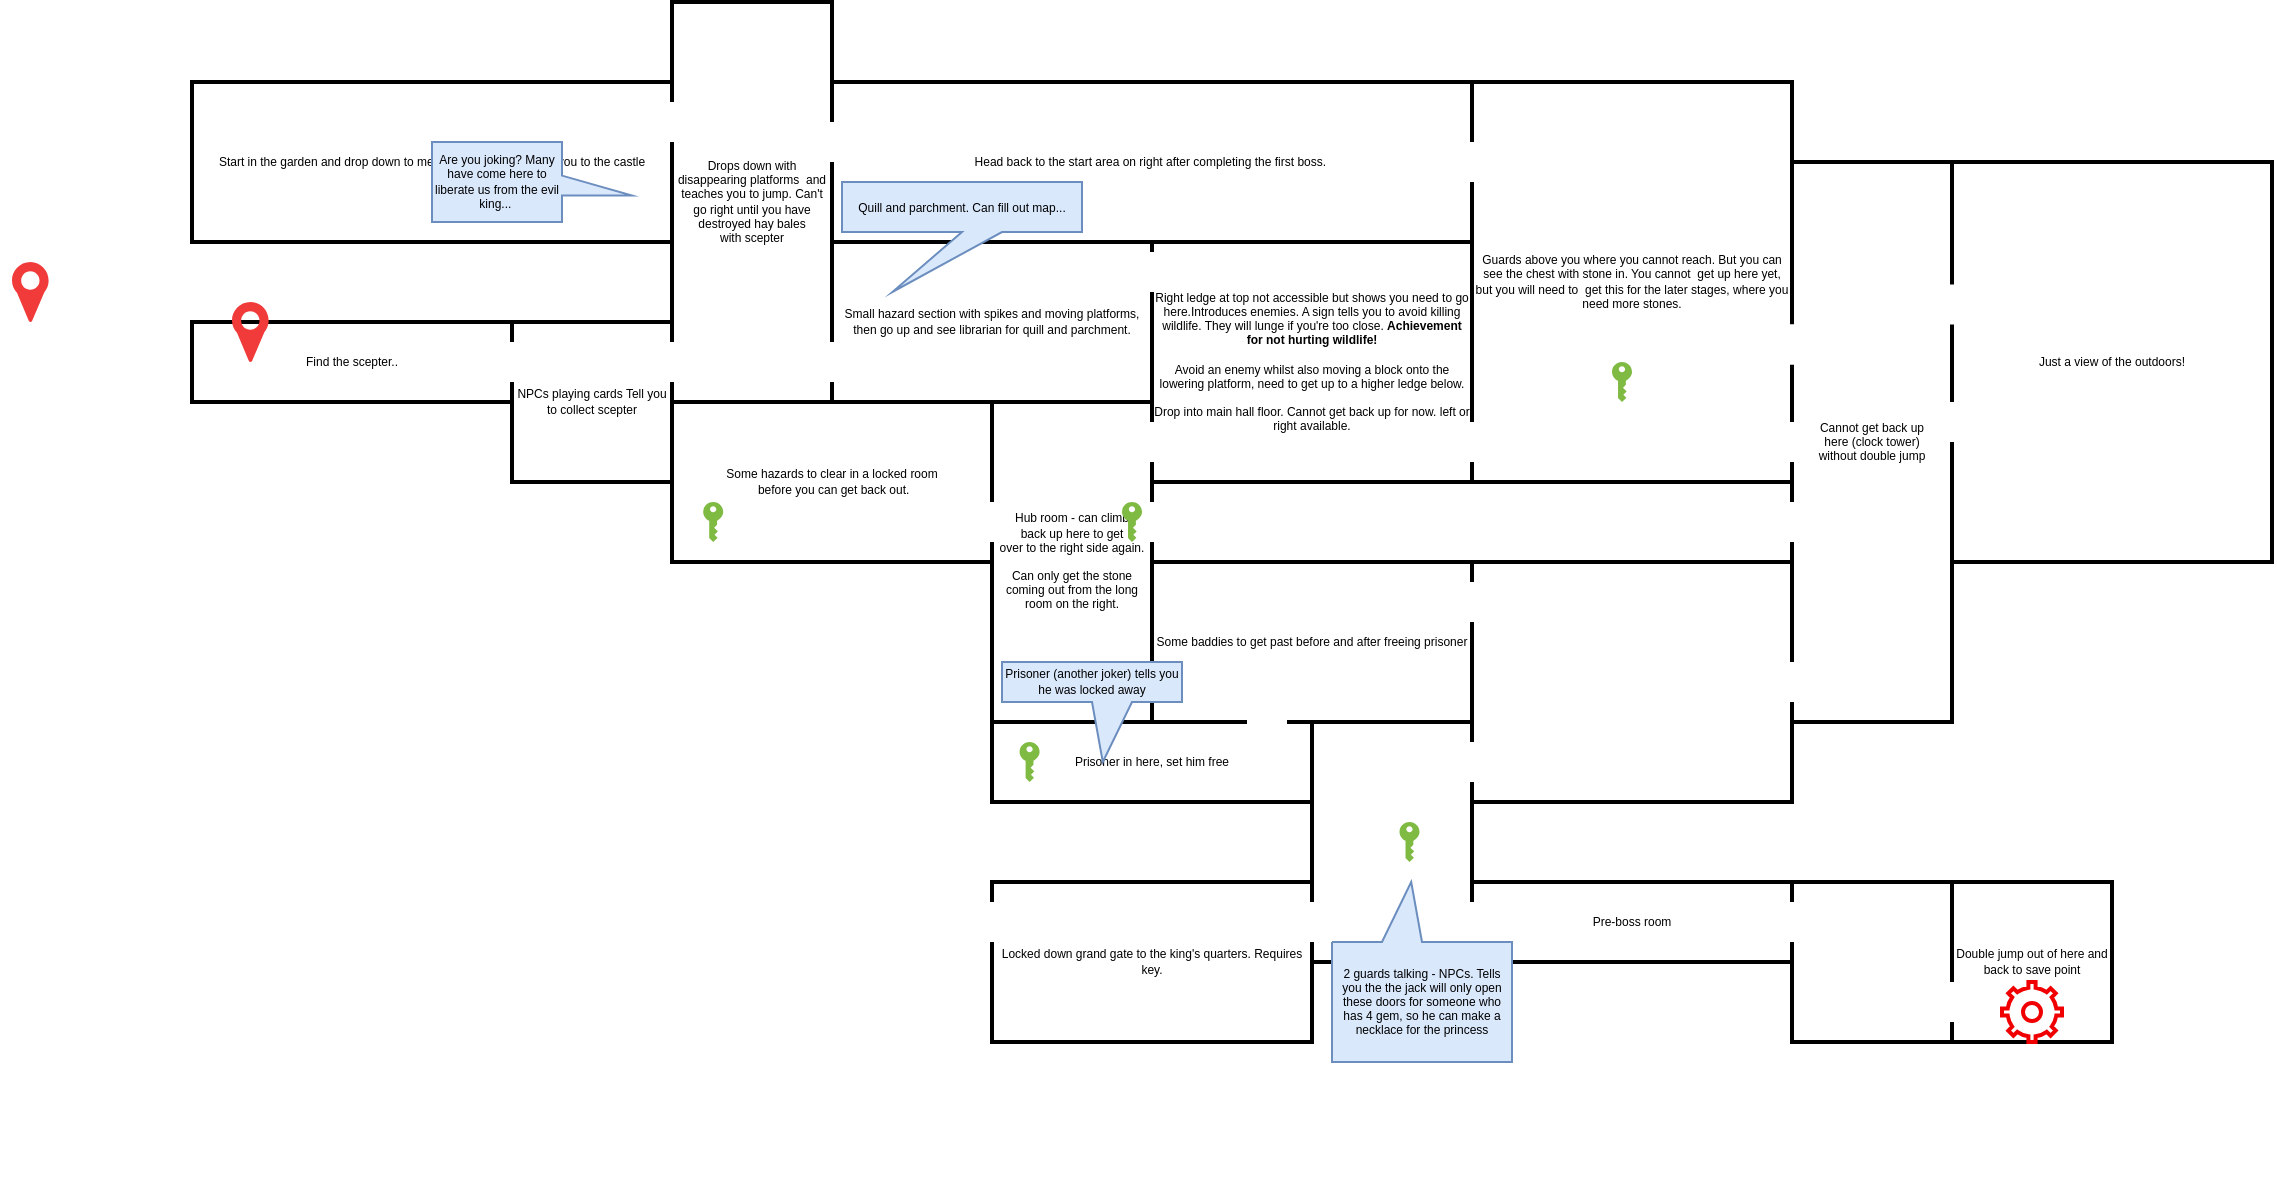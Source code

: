 <mxfile version="21.6.5" type="device">
  <diagram name="Page-1" id="COZsLiTFWlAw7Cb328M1">
    <mxGraphModel dx="788" dy="1532" grid="1" gridSize="10" guides="1" tooltips="1" connect="1" arrows="1" fold="1" page="1" pageScale="1" pageWidth="850" pageHeight="1100" math="0" shadow="0">
      <root>
        <mxCell id="0" />
        <mxCell id="1" parent="0" />
        <mxCell id="JAE_Y_S4S6SOr2ER0JII-104" value="Hub room - can climb&lt;br&gt;back up here to get &lt;br&gt;over to the right side again.&lt;br&gt;&lt;br&gt;Can only get the stone coming out from the long room on the right." style="rounded=0;whiteSpace=wrap;html=1;strokeWidth=2;fontSize=6;" vertex="1" parent="1">
          <mxGeometry x="520" width="80" height="160" as="geometry" />
        </mxCell>
        <mxCell id="f0apDLEI2_ZGEqgrLke3-17" value="" style="sketch=0;html=1;aspect=fixed;strokeColor=none;shadow=0;fillColor=#f13b3b;verticalAlign=top;labelPosition=center;verticalLabelPosition=bottom;shape=mxgraph.gcp2.maps_api" parent="1" vertex="1">
          <mxGeometry x="30" y="-70" width="18.3" height="30" as="geometry" />
        </mxCell>
        <mxCell id="f0apDLEI2_ZGEqgrLke3-18" value="" style="shape=image;html=1;verticalAlign=top;verticalLabelPosition=bottom;labelBackgroundColor=#ffffff;imageAspect=0;aspect=fixed;image=https://cdn1.iconfinder.com/data/icons/unicons-line-vol-5/24/save-128.png;imageBackground=none;" parent="1" vertex="1">
          <mxGeometry x="24.15" y="-30" width="30" height="30" as="geometry" />
        </mxCell>
        <mxCell id="f0apDLEI2_ZGEqgrLke3-37" value="" style="rounded=0;whiteSpace=wrap;html=1;strokeColor=none;" parent="1" vertex="1">
          <mxGeometry x="290" y="240" width="20" height="20" as="geometry" />
        </mxCell>
        <mxCell id="f0apDLEI2_ZGEqgrLke3-38" value="" style="rounded=0;whiteSpace=wrap;html=1;strokeColor=none;" parent="1" vertex="1">
          <mxGeometry x="120" y="250" width="20" height="20" as="geometry" />
        </mxCell>
        <mxCell id="f0apDLEI2_ZGEqgrLke3-39" value="" style="rounded=0;whiteSpace=wrap;html=1;strokeColor=none;" parent="1" vertex="1">
          <mxGeometry x="200" y="370" width="20" height="20" as="geometry" />
        </mxCell>
        <mxCell id="f0apDLEI2_ZGEqgrLke3-41" value="" style="rounded=0;whiteSpace=wrap;html=1;strokeColor=none;" parent="1" vertex="1">
          <mxGeometry x="120" y="370" width="20" height="20" as="geometry" />
        </mxCell>
        <mxCell id="f0apDLEI2_ZGEqgrLke3-47" value="" style="rounded=0;whiteSpace=wrap;html=1;strokeColor=none;" parent="1" vertex="1">
          <mxGeometry x="360" y="325" width="20" height="20" as="geometry" />
        </mxCell>
        <mxCell id="f0apDLEI2_ZGEqgrLke3-149" value="" style="rounded=0;whiteSpace=wrap;html=1;strokeColor=none;" parent="1" vertex="1">
          <mxGeometry x="760" y="341.25" width="20" height="20" as="geometry" />
        </mxCell>
        <mxCell id="f0apDLEI2_ZGEqgrLke3-151" value="" style="rounded=0;whiteSpace=wrap;html=1;strokeColor=none;" parent="1" vertex="1">
          <mxGeometry x="680" y="361.25" width="20" height="20" as="geometry" />
        </mxCell>
        <mxCell id="f0apDLEI2_ZGEqgrLke3-184" value="" style="rounded=0;whiteSpace=wrap;html=1;strokeColor=none;" parent="1" vertex="1">
          <mxGeometry x="520" y="280" width="20" height="20" as="geometry" />
        </mxCell>
        <mxCell id="f0apDLEI2_ZGEqgrLke3-185" value="" style="rounded=0;whiteSpace=wrap;html=1;strokeColor=none;" parent="1" vertex="1">
          <mxGeometry x="200" y="260" width="20" height="20" as="geometry" />
        </mxCell>
        <mxCell id="JAE_Y_S4S6SOr2ER0JII-1" value="&lt;font style=&quot;font-size: 6px;&quot;&gt;Start in the garden and drop down to meet NPC who welcomes you to the castle&lt;/font&gt;" style="rounded=0;whiteSpace=wrap;html=1;strokeWidth=2;fontSize=6;" vertex="1" parent="1">
          <mxGeometry x="120" y="-160" width="240" height="80" as="geometry" />
        </mxCell>
        <mxCell id="JAE_Y_S4S6SOr2ER0JII-2" value="&lt;font style=&quot;font-size: 6px;&quot;&gt;Drops down with disappearing platforms&amp;nbsp; and teaches you to jump. Can&#39;t go right until you have destroyed hay bales with&amp;nbsp;&lt;/font&gt;scepter" style="rounded=0;whiteSpace=wrap;html=1;strokeWidth=2;fontSize=6;" vertex="1" parent="1">
          <mxGeometry x="360" y="-200" width="80" height="200" as="geometry" />
        </mxCell>
        <mxCell id="JAE_Y_S4S6SOr2ER0JII-3" value="" style="rounded=0;whiteSpace=wrap;html=1;strokeColor=none;" vertex="1" parent="1">
          <mxGeometry x="350" y="-150" width="20" height="20" as="geometry" />
        </mxCell>
        <mxCell id="JAE_Y_S4S6SOr2ER0JII-4" value="" style="rounded=0;whiteSpace=wrap;html=1;strokeColor=none;" vertex="1" parent="1">
          <mxGeometry x="430" y="-30" width="20" height="20" as="geometry" />
        </mxCell>
        <mxCell id="JAE_Y_S4S6SOr2ER0JII-5" value="" style="rounded=0;whiteSpace=wrap;html=1;strokeColor=none;" vertex="1" parent="1">
          <mxGeometry x="350" y="-30" width="20" height="20" as="geometry" />
        </mxCell>
        <mxCell id="JAE_Y_S4S6SOr2ER0JII-6" value="" style="rounded=0;whiteSpace=wrap;html=1;strokeColor=none;" vertex="1" parent="1">
          <mxGeometry x="430" y="-140" width="20" height="20" as="geometry" />
        </mxCell>
        <mxCell id="JAE_Y_S4S6SOr2ER0JII-7" value="Are you joking? Many have come here to liberate us from the evil king...&amp;nbsp;" style="shape=callout;whiteSpace=wrap;html=1;perimeter=calloutPerimeter;position2=0.33;fillColor=#dae8fc;strokeColor=#6c8ebf;fontSize=6;base=10;direction=north;size=35;position=0.33;" vertex="1" parent="1">
          <mxGeometry x="240" y="-130" width="100" height="40" as="geometry" />
        </mxCell>
        <mxCell id="JAE_Y_S4S6SOr2ER0JII-8" value="&lt;font style=&quot;font-size: 6px;&quot;&gt;NPCs playing cards Tell you to collect scepter&lt;/font&gt;" style="rounded=0;whiteSpace=wrap;html=1;strokeWidth=2;fontSize=6;" vertex="1" parent="1">
          <mxGeometry x="280" y="-40" width="80" height="80" as="geometry" />
        </mxCell>
        <mxCell id="JAE_Y_S4S6SOr2ER0JII-9" value="&lt;font style=&quot;font-size: 6px;&quot;&gt;Find the scepter..&lt;/font&gt;" style="rounded=0;whiteSpace=wrap;html=1;strokeWidth=2;fontSize=6;" vertex="1" parent="1">
          <mxGeometry x="120" y="-40" width="160" height="40" as="geometry" />
        </mxCell>
        <mxCell id="JAE_Y_S4S6SOr2ER0JII-10" value="" style="sketch=0;html=1;aspect=fixed;strokeColor=none;shadow=0;fillColor=#f13b3b;verticalAlign=top;labelPosition=center;verticalLabelPosition=bottom;shape=mxgraph.gcp2.maps_api" vertex="1" parent="1">
          <mxGeometry x="140" y="-50" width="18.3" height="30" as="geometry" />
        </mxCell>
        <mxCell id="JAE_Y_S4S6SOr2ER0JII-11" value="" style="shape=image;html=1;verticalAlign=top;verticalLabelPosition=bottom;labelBackgroundColor=#ffffff;imageAspect=0;aspect=fixed;image=https://cdn1.iconfinder.com/data/icons/unicons-line-vol-5/24/save-128.png;imageBackground=none;" vertex="1" parent="1">
          <mxGeometry x="305" y="-38.75" width="30" height="30" as="geometry" />
        </mxCell>
        <mxCell id="JAE_Y_S4S6SOr2ER0JII-12" value="" style="rounded=0;whiteSpace=wrap;html=1;strokeColor=none;" vertex="1" parent="1">
          <mxGeometry x="350" y="-30" width="20" height="20" as="geometry" />
        </mxCell>
        <mxCell id="JAE_Y_S4S6SOr2ER0JII-13" value="" style="rounded=0;whiteSpace=wrap;html=1;strokeColor=none;" vertex="1" parent="1">
          <mxGeometry x="270" y="-30" width="20" height="20" as="geometry" />
        </mxCell>
        <mxCell id="JAE_Y_S4S6SOr2ER0JII-14" value="&lt;font style=&quot;font-size: 6px;&quot;&gt;Small hazard section with spikes and moving platforms, then go up and see librarian for quill and parchment.&lt;/font&gt;" style="rounded=0;whiteSpace=wrap;html=1;strokeWidth=2;fontSize=6;" vertex="1" parent="1">
          <mxGeometry x="440" y="-80" width="160" height="80" as="geometry" />
        </mxCell>
        <mxCell id="JAE_Y_S4S6SOr2ER0JII-15" value="" style="rounded=0;whiteSpace=wrap;html=1;strokeColor=none;" vertex="1" parent="1">
          <mxGeometry x="520" y="-160" width="20" height="20" as="geometry" />
        </mxCell>
        <mxCell id="JAE_Y_S4S6SOr2ER0JII-16" value="" style="rounded=0;whiteSpace=wrap;html=1;strokeColor=none;" vertex="1" parent="1">
          <mxGeometry x="430" y="-30" width="20" height="20" as="geometry" />
        </mxCell>
        <mxCell id="JAE_Y_S4S6SOr2ER0JII-17" value="" style="rounded=0;whiteSpace=wrap;html=1;strokeColor=none;" vertex="1" parent="1">
          <mxGeometry x="590" y="-75" width="20" height="20" as="geometry" />
        </mxCell>
        <mxCell id="JAE_Y_S4S6SOr2ER0JII-18" value="" style="shape=image;html=1;verticalAlign=top;verticalLabelPosition=bottom;labelBackgroundColor=#ffffff;imageAspect=0;aspect=fixed;image=https://cdn1.iconfinder.com/data/icons/unicons-line-vol-5/24/save-128.png;imageBackground=none;" vertex="1" parent="1">
          <mxGeometry x="560" y="-150" width="30" height="30" as="geometry" />
        </mxCell>
        <mxCell id="JAE_Y_S4S6SOr2ER0JII-19" value="" style="shape=image;html=1;verticalAlign=top;verticalLabelPosition=bottom;labelBackgroundColor=#ffffff;imageAspect=0;aspect=fixed;image=https://cdn1.iconfinder.com/data/icons/unicons-line-vol-5/24/save-128.png;imageBackground=none;" vertex="1" parent="1">
          <mxGeometry x="563.8" y="-75" width="30" height="30" as="geometry" />
        </mxCell>
        <mxCell id="JAE_Y_S4S6SOr2ER0JII-20" value="&lt;font style=&quot;font-size: 6px;&quot;&gt;Head back to the start area on right after completing the first boss.&amp;nbsp;&lt;/font&gt;" style="rounded=0;whiteSpace=wrap;html=1;strokeWidth=2;fontSize=6;" vertex="1" parent="1">
          <mxGeometry x="440" y="-160" width="320" height="80" as="geometry" />
        </mxCell>
        <mxCell id="JAE_Y_S4S6SOr2ER0JII-22" value="" style="rounded=0;whiteSpace=wrap;html=1;strokeColor=none;" vertex="1" parent="1">
          <mxGeometry x="750" y="-120" width="20" height="20" as="geometry" />
        </mxCell>
        <mxCell id="JAE_Y_S4S6SOr2ER0JII-23" value="" style="rounded=0;whiteSpace=wrap;html=1;strokeColor=none;" vertex="1" parent="1">
          <mxGeometry x="430" y="-140" width="20" height="20" as="geometry" />
        </mxCell>
        <mxCell id="JAE_Y_S4S6SOr2ER0JII-24" value="Quill and parchment. Can fill out map..." style="shape=callout;whiteSpace=wrap;html=1;perimeter=calloutPerimeter;position2=0.21;fillColor=#dae8fc;strokeColor=#6c8ebf;fontSize=6;" vertex="1" parent="1">
          <mxGeometry x="445" y="-110" width="120" height="55" as="geometry" />
        </mxCell>
        <mxCell id="JAE_Y_S4S6SOr2ER0JII-25" value="" style="shape=image;html=1;verticalAlign=top;verticalLabelPosition=bottom;labelBackgroundColor=#ffffff;imageAspect=0;aspect=fixed;image=https://cdn1.iconfinder.com/data/icons/unicons-line-vol-5/24/save-128.png;imageBackground=none;" vertex="1" parent="1">
          <mxGeometry x="410" y="-165" width="30" height="30" as="geometry" />
        </mxCell>
        <mxCell id="JAE_Y_S4S6SOr2ER0JII-26" value="Guards above you where you cannot reach. But you can see the chest with stone in. You cannot&amp;nbsp; get up here yet, but you will need to&amp;nbsp; get this for the later stages, where you need more stones." style="rounded=0;whiteSpace=wrap;html=1;strokeWidth=2;fontSize=6;" vertex="1" parent="1">
          <mxGeometry x="760" y="-160" width="160" height="200" as="geometry" />
        </mxCell>
        <mxCell id="JAE_Y_S4S6SOr2ER0JII-27" value="" style="sketch=0;pointerEvents=1;shadow=0;dashed=0;html=1;strokeColor=none;labelPosition=center;verticalLabelPosition=bottom;verticalAlign=top;outlineConnect=0;align=center;shape=mxgraph.office.security.key_permissions;fillColor=#7FBA42;" vertex="1" parent="1">
          <mxGeometry x="830" y="-20" width="10" height="20" as="geometry" />
        </mxCell>
        <mxCell id="JAE_Y_S4S6SOr2ER0JII-28" value="" style="shape=image;html=1;verticalAlign=top;verticalLabelPosition=bottom;labelBackgroundColor=#ffffff;imageAspect=0;aspect=fixed;image=https://cdn1.iconfinder.com/data/icons/unicons-line-vol-5/24/save-128.png;imageBackground=none;" vertex="1" parent="1">
          <mxGeometry x="810" y="10" width="30" height="30" as="geometry" />
        </mxCell>
        <mxCell id="JAE_Y_S4S6SOr2ER0JII-29" value="" style="rounded=0;whiteSpace=wrap;html=1;strokeColor=none;" vertex="1" parent="1">
          <mxGeometry x="750" y="-130" width="20" height="20" as="geometry" />
        </mxCell>
        <mxCell id="JAE_Y_S4S6SOr2ER0JII-39" value="Right ledge at top not accessible but shows you need to go here.Introduces enemies. A sign tells you to avoid killing wildlife. They will lunge if you&#39;re too close. &lt;b&gt;Achievement for not hurting wildlife!&lt;/b&gt;&lt;br&gt;&lt;br&gt;Avoid an enemy whilst also moving a block onto the lowering platform, need to get up to a higher ledge below.&lt;br&gt;&lt;br&gt;Drop into main hall floor. Cannot get back up for now. left or right available." style="rounded=0;whiteSpace=wrap;html=1;strokeWidth=2;fontSize=6;" vertex="1" parent="1">
          <mxGeometry x="600" y="-80" width="160" height="120" as="geometry" />
        </mxCell>
        <mxCell id="JAE_Y_S4S6SOr2ER0JII-40" value="" style="rounded=0;whiteSpace=wrap;html=1;strokeColor=none;" vertex="1" parent="1">
          <mxGeometry x="370" y="335" width="20" height="20" as="geometry" />
        </mxCell>
        <mxCell id="JAE_Y_S4S6SOr2ER0JII-43" value="" style="rounded=0;whiteSpace=wrap;html=1;strokeColor=none;" vertex="1" parent="1">
          <mxGeometry x="590" y="-75" width="20" height="20" as="geometry" />
        </mxCell>
        <mxCell id="JAE_Y_S4S6SOr2ER0JII-44" value="" style="rounded=0;whiteSpace=wrap;html=1;strokeColor=none;" vertex="1" parent="1">
          <mxGeometry x="750" y="10" width="20" height="20" as="geometry" />
        </mxCell>
        <mxCell id="JAE_Y_S4S6SOr2ER0JII-45" value="" style="rounded=0;whiteSpace=wrap;html=1;strokeColor=none;" vertex="1" parent="1">
          <mxGeometry x="590" y="10" width="20" height="20" as="geometry" />
        </mxCell>
        <mxCell id="JAE_Y_S4S6SOr2ER0JII-55" value="Cannot get back up &lt;br&gt;here (clock tower) &lt;br&gt;without double jump" style="rounded=0;whiteSpace=wrap;html=1;strokeWidth=2;fontSize=6;" vertex="1" parent="1">
          <mxGeometry x="920" y="-120" width="80" height="280" as="geometry" />
        </mxCell>
        <mxCell id="JAE_Y_S4S6SOr2ER0JII-56" value="" style="rounded=0;whiteSpace=wrap;html=1;strokeColor=none;" vertex="1" parent="1">
          <mxGeometry x="910" y="10" width="20" height="20" as="geometry" />
        </mxCell>
        <mxCell id="JAE_Y_S4S6SOr2ER0JII-57" value="" style="rounded=0;whiteSpace=wrap;html=1;strokeColor=none;" vertex="1" parent="1">
          <mxGeometry x="910" y="130" width="20" height="20" as="geometry" />
        </mxCell>
        <mxCell id="JAE_Y_S4S6SOr2ER0JII-58" value="" style="rounded=0;whiteSpace=wrap;html=1;strokeColor=none;" vertex="1" parent="1">
          <mxGeometry x="930" y="30" width="20" height="20" as="geometry" />
        </mxCell>
        <mxCell id="JAE_Y_S4S6SOr2ER0JII-59" value="Just a view of the outdoors!" style="rounded=0;whiteSpace=wrap;html=1;strokeWidth=2;fontSize=6;" vertex="1" parent="1">
          <mxGeometry x="1000" y="-120" width="160" height="200" as="geometry" />
        </mxCell>
        <mxCell id="JAE_Y_S4S6SOr2ER0JII-60" value="" style="rounded=0;whiteSpace=wrap;html=1;strokeColor=none;" vertex="1" parent="1">
          <mxGeometry x="990" width="20" height="20" as="geometry" />
        </mxCell>
        <mxCell id="JAE_Y_S4S6SOr2ER0JII-61" value="" style="rounded=0;whiteSpace=wrap;html=1;strokeColor=none;" vertex="1" parent="1">
          <mxGeometry x="990" y="-58.75" width="20" height="20" as="geometry" />
        </mxCell>
        <mxCell id="JAE_Y_S4S6SOr2ER0JII-62" value="" style="rounded=0;whiteSpace=wrap;html=1;strokeColor=none;" vertex="1" parent="1">
          <mxGeometry x="910" y="50" width="20" height="20" as="geometry" />
        </mxCell>
        <mxCell id="JAE_Y_S4S6SOr2ER0JII-63" value="" style="rounded=0;whiteSpace=wrap;html=1;strokeColor=none;" vertex="1" parent="1">
          <mxGeometry x="910" y="-38.75" width="20" height="20" as="geometry" />
        </mxCell>
        <mxCell id="JAE_Y_S4S6SOr2ER0JII-64" value="" style="rounded=0;whiteSpace=wrap;html=1;strokeColor=none;" vertex="1" parent="1">
          <mxGeometry x="430" y="-30" width="20" height="20" as="geometry" />
        </mxCell>
        <mxCell id="JAE_Y_S4S6SOr2ER0JII-65" value="" style="rounded=0;whiteSpace=wrap;html=1;strokeColor=none;" vertex="1" parent="1">
          <mxGeometry x="350" y="-30" width="20" height="20" as="geometry" />
        </mxCell>
        <mxCell id="JAE_Y_S4S6SOr2ER0JII-66" value="" style="rounded=0;whiteSpace=wrap;html=1;strokeColor=none;" vertex="1" parent="1">
          <mxGeometry x="750" y="10" width="20" height="20" as="geometry" />
        </mxCell>
        <mxCell id="JAE_Y_S4S6SOr2ER0JII-67" value="Some hazards to clear in a locked room&lt;br&gt;&amp;nbsp;before you can get back out." style="rounded=0;whiteSpace=wrap;html=1;strokeWidth=2;fontSize=6;" vertex="1" parent="1">
          <mxGeometry x="360" width="160" height="80" as="geometry" />
        </mxCell>
        <mxCell id="JAE_Y_S4S6SOr2ER0JII-68" value="" style="rounded=0;whiteSpace=wrap;html=1;strokeColor=none;" vertex="1" parent="1">
          <mxGeometry x="590" y="10" width="20" height="20" as="geometry" />
        </mxCell>
        <mxCell id="JAE_Y_S4S6SOr2ER0JII-69" value="" style="rounded=0;whiteSpace=wrap;html=1;strokeWidth=2;fontSize=6;" vertex="1" parent="1">
          <mxGeometry x="600" y="40" width="320" height="40" as="geometry" />
        </mxCell>
        <mxCell id="JAE_Y_S4S6SOr2ER0JII-70" value="" style="rounded=0;whiteSpace=wrap;html=1;strokeColor=none;" vertex="1" parent="1">
          <mxGeometry x="910" y="10" width="20" height="20" as="geometry" />
        </mxCell>
        <mxCell id="JAE_Y_S4S6SOr2ER0JII-71" value="" style="rounded=0;whiteSpace=wrap;html=1;strokeColor=none;" vertex="1" parent="1">
          <mxGeometry x="910" y="50" width="20" height="20" as="geometry" />
        </mxCell>
        <mxCell id="JAE_Y_S4S6SOr2ER0JII-72" value="" style="rounded=0;whiteSpace=wrap;html=1;strokeColor=none;" vertex="1" parent="1">
          <mxGeometry x="910" y="-38.75" width="20" height="20" as="geometry" />
        </mxCell>
        <mxCell id="JAE_Y_S4S6SOr2ER0JII-73" value="" style="sketch=0;pointerEvents=1;shadow=0;dashed=0;html=1;strokeColor=none;labelPosition=center;verticalLabelPosition=bottom;verticalAlign=top;outlineConnect=0;align=center;shape=mxgraph.office.security.key_permissions;fillColor=#7FBA42;" vertex="1" parent="1">
          <mxGeometry x="375.6" y="50" width="10" height="20" as="geometry" />
        </mxCell>
        <mxCell id="JAE_Y_S4S6SOr2ER0JII-74" value="" style="rounded=0;whiteSpace=wrap;html=1;strokeColor=none;" vertex="1" parent="1">
          <mxGeometry x="510" y="50" width="20" height="20" as="geometry" />
        </mxCell>
        <mxCell id="JAE_Y_S4S6SOr2ER0JII-75" value="" style="rounded=0;whiteSpace=wrap;html=1;strokeColor=none;" vertex="1" parent="1">
          <mxGeometry x="590" y="50" width="20" height="20" as="geometry" />
        </mxCell>
        <mxCell id="JAE_Y_S4S6SOr2ER0JII-76" value="" style="sketch=0;pointerEvents=1;shadow=0;dashed=0;html=1;strokeColor=none;labelPosition=center;verticalLabelPosition=bottom;verticalAlign=top;outlineConnect=0;align=center;shape=mxgraph.office.security.key_permissions;fillColor=#7FBA42;" vertex="1" parent="1">
          <mxGeometry x="585" y="50" width="10" height="20" as="geometry" />
        </mxCell>
        <mxCell id="JAE_Y_S4S6SOr2ER0JII-78" value="" style="rounded=0;whiteSpace=wrap;html=1;strokeColor=none;" vertex="1" parent="1">
          <mxGeometry x="670" y="250" width="20" height="20" as="geometry" />
        </mxCell>
        <mxCell id="JAE_Y_S4S6SOr2ER0JII-79" value="Some baddies to get past before and after freeing prisoner" style="rounded=0;whiteSpace=wrap;html=1;strokeWidth=2;fontSize=6;" vertex="1" parent="1">
          <mxGeometry x="600" y="80" width="160" height="80" as="geometry" />
        </mxCell>
        <mxCell id="JAE_Y_S4S6SOr2ER0JII-80" value="Prisoner in here, set him free" style="rounded=0;whiteSpace=wrap;html=1;strokeWidth=2;fontSize=6;" vertex="1" parent="1">
          <mxGeometry x="520" y="160" width="160" height="40" as="geometry" />
        </mxCell>
        <mxCell id="JAE_Y_S4S6SOr2ER0JII-81" value="" style="rounded=0;whiteSpace=wrap;html=1;strokeColor=none;" vertex="1" parent="1">
          <mxGeometry x="350" y="90" width="20" height="20" as="geometry" />
        </mxCell>
        <mxCell id="JAE_Y_S4S6SOr2ER0JII-82" value="" style="rounded=0;whiteSpace=wrap;html=1;strokeWidth=2;fontSize=6;" vertex="1" parent="1">
          <mxGeometry x="760" y="80" width="160" height="120" as="geometry" />
        </mxCell>
        <mxCell id="JAE_Y_S4S6SOr2ER0JII-83" value="" style="rounded=0;whiteSpace=wrap;html=1;strokeWidth=2;fontSize=6;" vertex="1" parent="1">
          <mxGeometry x="680" y="160" width="80" height="120" as="geometry" />
        </mxCell>
        <mxCell id="JAE_Y_S4S6SOr2ER0JII-84" value="" style="rounded=0;whiteSpace=wrap;html=1;strokeColor=none;" vertex="1" parent="1">
          <mxGeometry x="647.5" y="150" width="20" height="20" as="geometry" />
        </mxCell>
        <mxCell id="JAE_Y_S4S6SOr2ER0JII-85" value="" style="sketch=0;pointerEvents=1;shadow=0;dashed=0;html=1;strokeColor=none;labelPosition=center;verticalLabelPosition=bottom;verticalAlign=top;outlineConnect=0;align=center;shape=mxgraph.office.security.key_permissions;fillColor=#7FBA42;" vertex="1" parent="1">
          <mxGeometry x="723.75" y="210" width="10" height="20" as="geometry" />
        </mxCell>
        <mxCell id="JAE_Y_S4S6SOr2ER0JII-86" value="" style="rounded=0;whiteSpace=wrap;html=1;strokeColor=none;" vertex="1" parent="1">
          <mxGeometry x="750" y="90" width="20" height="20" as="geometry" />
        </mxCell>
        <mxCell id="JAE_Y_S4S6SOr2ER0JII-87" value="" style="rounded=0;whiteSpace=wrap;html=1;strokeColor=none;" vertex="1" parent="1">
          <mxGeometry x="910" y="130" width="20" height="20" as="geometry" />
        </mxCell>
        <mxCell id="JAE_Y_S4S6SOr2ER0JII-88" value="" style="shape=image;html=1;verticalAlign=top;verticalLabelPosition=bottom;labelBackgroundColor=#ffffff;imageAspect=0;aspect=fixed;image=https://cdn1.iconfinder.com/data/icons/unicons-line-vol-5/24/save-128.png;imageBackground=none;" vertex="1" parent="1">
          <mxGeometry x="870" y="130" width="30" height="30" as="geometry" />
        </mxCell>
        <mxCell id="JAE_Y_S4S6SOr2ER0JII-89" value="" style="rounded=0;whiteSpace=wrap;html=1;strokeColor=none;" vertex="1" parent="1">
          <mxGeometry x="750" y="170" width="20" height="20" as="geometry" />
        </mxCell>
        <mxCell id="JAE_Y_S4S6SOr2ER0JII-90" value="" style="sketch=0;pointerEvents=1;shadow=0;dashed=0;html=1;strokeColor=none;labelPosition=center;verticalLabelPosition=bottom;verticalAlign=top;outlineConnect=0;align=center;shape=mxgraph.office.security.key_permissions;fillColor=#7FBA42;" vertex="1" parent="1">
          <mxGeometry x="533.8" y="170" width="10" height="20" as="geometry" />
        </mxCell>
        <mxCell id="JAE_Y_S4S6SOr2ER0JII-91" value="Prisoner (another joker) tells you he was locked away" style="shape=callout;whiteSpace=wrap;html=1;perimeter=calloutPerimeter;position2=0.56;fillColor=#dae8fc;strokeColor=#6c8ebf;fontSize=6;direction=east;" vertex="1" parent="1">
          <mxGeometry x="525" y="130" width="90" height="50" as="geometry" />
        </mxCell>
        <mxCell id="JAE_Y_S4S6SOr2ER0JII-92" value="Pre-boss room" style="rounded=0;whiteSpace=wrap;html=1;strokeWidth=2;fontSize=6;" vertex="1" parent="1">
          <mxGeometry x="760" y="240" width="160" height="40" as="geometry" />
        </mxCell>
        <mxCell id="JAE_Y_S4S6SOr2ER0JII-93" value="" style="rounded=0;whiteSpace=wrap;html=1;strokeWidth=2;fontSize=6;" vertex="1" parent="1">
          <mxGeometry x="920" y="240" width="80" height="80" as="geometry" />
        </mxCell>
        <mxCell id="JAE_Y_S4S6SOr2ER0JII-94" value="Double jump out of here and back to save point" style="rounded=0;whiteSpace=wrap;html=1;strokeWidth=2;fontSize=6;" vertex="1" parent="1">
          <mxGeometry x="1000" y="240" width="80" height="80" as="geometry" />
        </mxCell>
        <mxCell id="JAE_Y_S4S6SOr2ER0JII-95" value="" style="shape=image;html=1;verticalAlign=top;verticalLabelPosition=bottom;labelBackgroundColor=#ffffff;imageAspect=0;aspect=fixed;image=https://cdn1.iconfinder.com/data/icons/unicons-line-vol-5/24/save-128.png;imageBackground=none;" vertex="1" parent="1">
          <mxGeometry x="880" y="245" width="30" height="30" as="geometry" />
        </mxCell>
        <mxCell id="JAE_Y_S4S6SOr2ER0JII-96" value="" style="rounded=0;whiteSpace=wrap;html=1;strokeColor=none;" vertex="1" parent="1">
          <mxGeometry x="750" y="250" width="20" height="20" as="geometry" />
        </mxCell>
        <mxCell id="JAE_Y_S4S6SOr2ER0JII-97" value="" style="rounded=0;whiteSpace=wrap;html=1;strokeColor=none;" vertex="1" parent="1">
          <mxGeometry x="910" y="250" width="20" height="20" as="geometry" />
        </mxCell>
        <mxCell id="JAE_Y_S4S6SOr2ER0JII-98" value="" style="rounded=0;whiteSpace=wrap;html=1;strokeColor=none;" vertex="1" parent="1">
          <mxGeometry x="990" y="290" width="20" height="20" as="geometry" />
        </mxCell>
        <mxCell id="JAE_Y_S4S6SOr2ER0JII-99" value="2 guards talking - NPCs. Tells you the the jack will only open these doors for someone who has 4 gem, so he can make a necklace for the princess" style="shape=callout;whiteSpace=wrap;html=1;perimeter=calloutPerimeter;position2=0.56;fillColor=#dae8fc;strokeColor=#6c8ebf;fontSize=6;direction=west;" vertex="1" parent="1">
          <mxGeometry x="690" y="240" width="90" height="90" as="geometry" />
        </mxCell>
        <mxCell id="JAE_Y_S4S6SOr2ER0JII-100" value="" style="html=1;verticalLabelPosition=bottom;align=center;labelBackgroundColor=#ffffff;verticalAlign=top;strokeWidth=2;strokeColor=#f00000;shadow=0;dashed=0;shape=mxgraph.ios7.icons.settings;" vertex="1" parent="1">
          <mxGeometry x="1025" y="290" width="30" height="30" as="geometry" />
        </mxCell>
        <mxCell id="JAE_Y_S4S6SOr2ER0JII-101" value="Locked down grand gate to the king&#39;s quarters. Requires key." style="rounded=0;whiteSpace=wrap;html=1;strokeWidth=2;fontSize=6;" vertex="1" parent="1">
          <mxGeometry x="520" y="240" width="160" height="80" as="geometry" />
        </mxCell>
        <mxCell id="JAE_Y_S4S6SOr2ER0JII-102" value="" style="shape=image;html=1;verticalAlign=top;verticalLabelPosition=bottom;labelBackgroundColor=#ffffff;imageAspect=0;aspect=fixed;image=https://cdn4.iconfinder.com/data/icons/essentials-72/24/008_-_Lock-128.png" vertex="1" parent="1">
          <mxGeometry x="530" y="230" width="40" height="40" as="geometry" />
        </mxCell>
        <mxCell id="JAE_Y_S4S6SOr2ER0JII-105" value="" style="rounded=0;whiteSpace=wrap;html=1;strokeColor=none;" vertex="1" parent="1">
          <mxGeometry x="670" y="250" width="20" height="20" as="geometry" />
        </mxCell>
        <mxCell id="JAE_Y_S4S6SOr2ER0JII-106" value="" style="rounded=0;whiteSpace=wrap;html=1;strokeColor=none;" vertex="1" parent="1">
          <mxGeometry x="510" y="250" width="20" height="20" as="geometry" />
        </mxCell>
      </root>
    </mxGraphModel>
  </diagram>
</mxfile>
